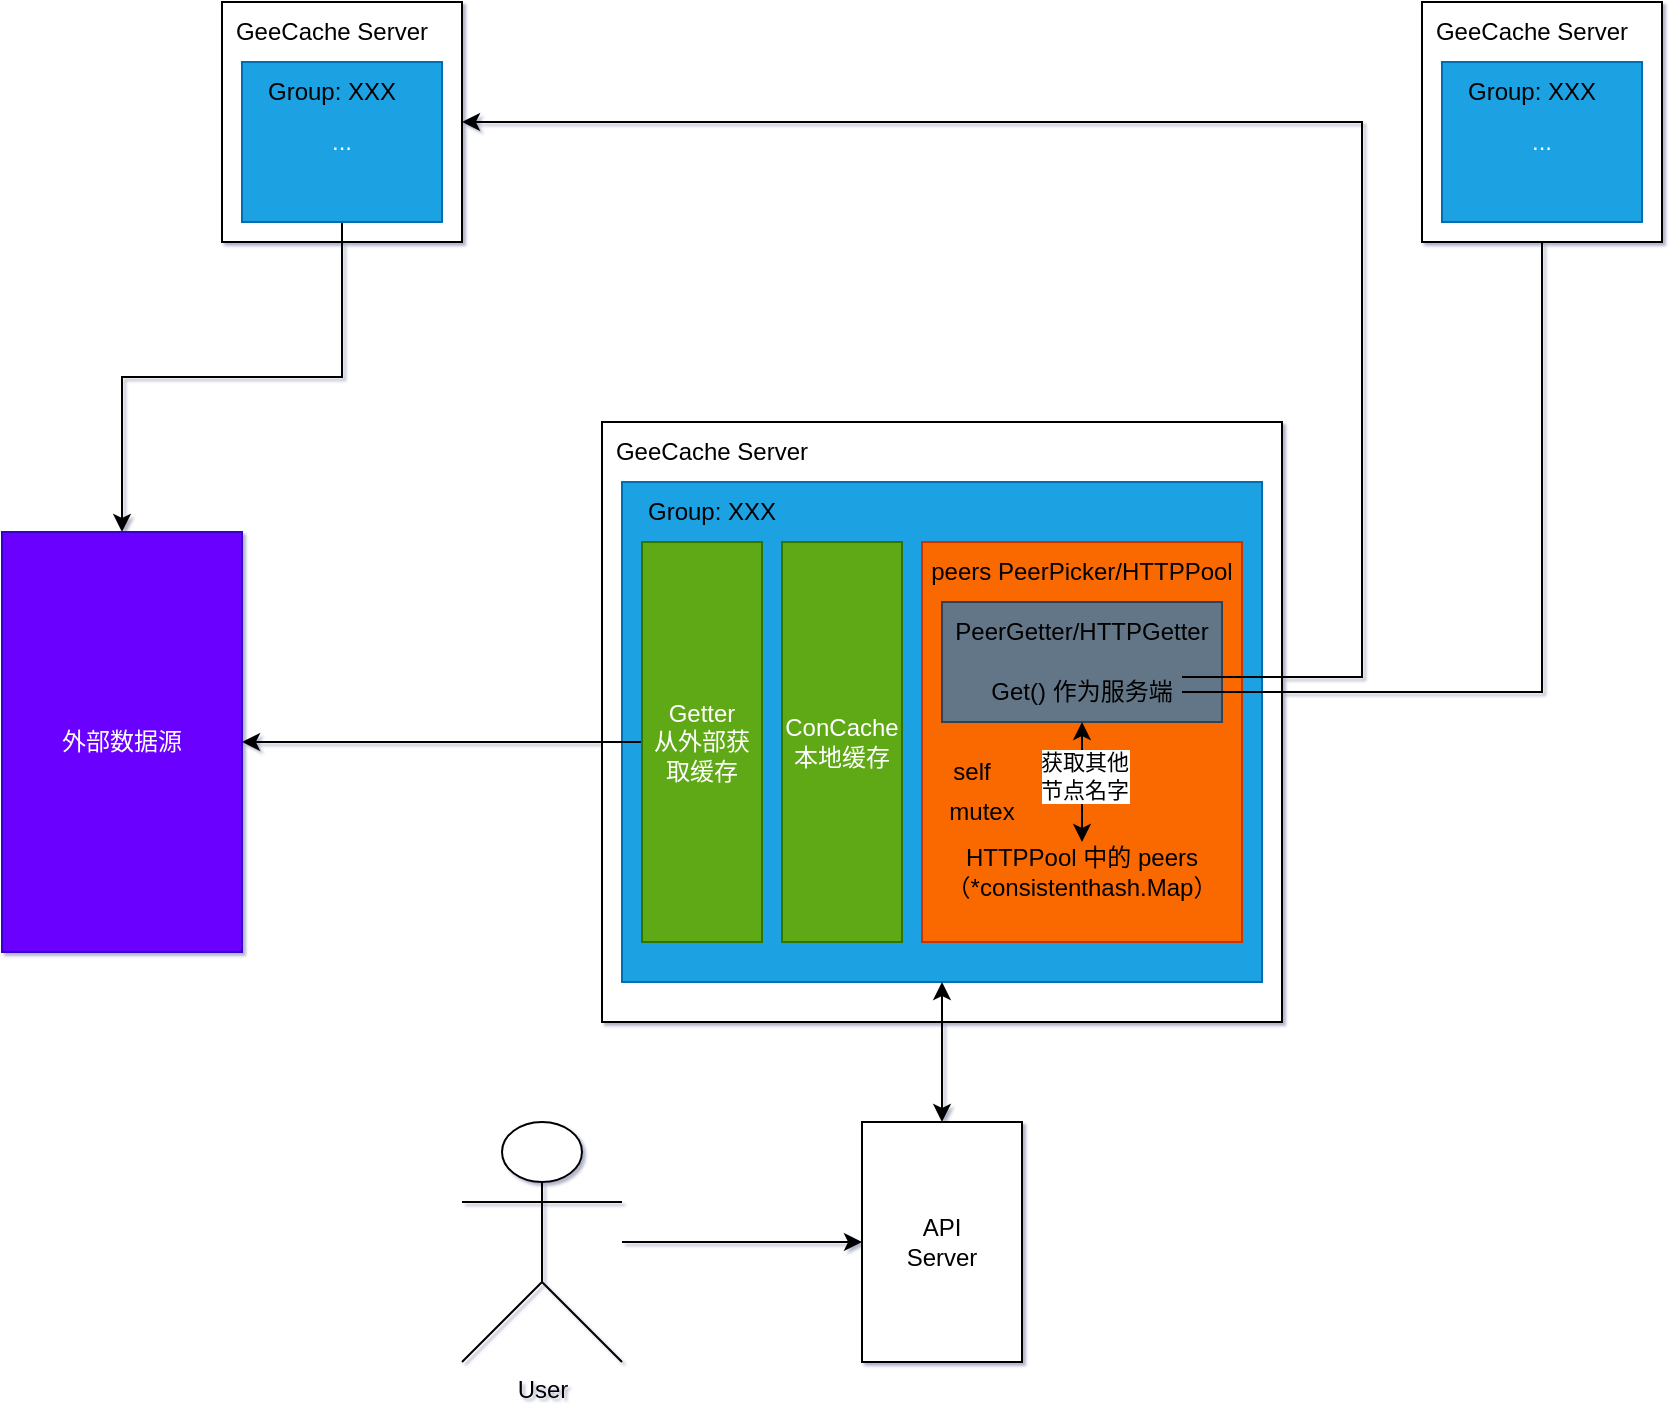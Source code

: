 <mxfile version="27.0.9">
  <diagram name="第 1 页" id="k2AODdPmaVqz3Hc0A4KW">
    <mxGraphModel dx="1525" dy="1773" grid="1" gridSize="10" guides="1" tooltips="1" connect="1" arrows="0" fold="1" page="1" pageScale="1" pageWidth="827" pageHeight="1169" math="0" shadow="1">
      <root>
        <mxCell id="0" />
        <mxCell id="1" parent="0" />
        <mxCell id="bJoxspyUtb3AI1gVyMw0-1" value="API&lt;br&gt;Server" style="rounded=0;whiteSpace=wrap;html=1;" parent="1" vertex="1">
          <mxGeometry x="320" y="240" width="80" height="120" as="geometry" />
        </mxCell>
        <mxCell id="bJoxspyUtb3AI1gVyMw0-5" style="edgeStyle=orthogonalEdgeStyle;rounded=0;orthogonalLoop=1;jettySize=auto;html=1;entryX=0;entryY=0.5;entryDx=0;entryDy=0;" parent="1" source="bJoxspyUtb3AI1gVyMw0-2" target="bJoxspyUtb3AI1gVyMw0-1" edge="1">
          <mxGeometry relative="1" as="geometry" />
        </mxCell>
        <mxCell id="bJoxspyUtb3AI1gVyMw0-2" value="User" style="shape=umlActor;verticalLabelPosition=bottom;verticalAlign=top;html=1;outlineConnect=0;" parent="1" vertex="1">
          <mxGeometry x="120" y="240" width="80" height="120" as="geometry" />
        </mxCell>
        <mxCell id="bJoxspyUtb3AI1gVyMw0-6" value="" style="rounded=0;whiteSpace=wrap;html=1;" parent="1" vertex="1">
          <mxGeometry x="190" y="-110" width="340" height="300" as="geometry" />
        </mxCell>
        <mxCell id="bJoxspyUtb3AI1gVyMw0-7" value="" style="rounded=0;whiteSpace=wrap;html=1;" parent="1" vertex="1">
          <mxGeometry y="-320" width="120" height="120" as="geometry" />
        </mxCell>
        <mxCell id="bJoxspyUtb3AI1gVyMw0-9" value="GeeCache Server" style="text;html=1;align=center;verticalAlign=middle;whiteSpace=wrap;rounded=0;" parent="1" vertex="1">
          <mxGeometry x="190" y="-110" width="110" height="30" as="geometry" />
        </mxCell>
        <mxCell id="bJoxspyUtb3AI1gVyMw0-10" value="" style="rounded=0;whiteSpace=wrap;html=1;fillColor=#1ba1e2;fontColor=#ffffff;strokeColor=#006EAF;" parent="1" vertex="1">
          <mxGeometry x="200" y="-80" width="320" height="250" as="geometry" />
        </mxCell>
        <mxCell id="bJoxspyUtb3AI1gVyMw0-11" value="Group: XXX" style="text;html=1;align=center;verticalAlign=middle;whiteSpace=wrap;rounded=0;" parent="1" vertex="1">
          <mxGeometry x="200" y="-80" width="90" height="30" as="geometry" />
        </mxCell>
        <mxCell id="HsbF0Hmor9r0_oABhiC1-2" style="edgeStyle=orthogonalEdgeStyle;rounded=0;orthogonalLoop=1;jettySize=auto;html=1;exitX=0;exitY=0.5;exitDx=0;exitDy=0;entryX=1;entryY=0.5;entryDx=0;entryDy=0;" edge="1" parent="1" source="bJoxspyUtb3AI1gVyMw0-12" target="HsbF0Hmor9r0_oABhiC1-1">
          <mxGeometry relative="1" as="geometry" />
        </mxCell>
        <mxCell id="bJoxspyUtb3AI1gVyMw0-12" value="Getter&lt;br&gt;从外部获取缓存" style="rounded=0;whiteSpace=wrap;html=1;fillColor=#60a917;fontColor=#ffffff;strokeColor=#2D7600;" parent="1" vertex="1">
          <mxGeometry x="210" y="-50" width="60" height="200" as="geometry" />
        </mxCell>
        <mxCell id="bJoxspyUtb3AI1gVyMw0-13" value="ConCache&lt;br&gt;本地缓存" style="rounded=0;whiteSpace=wrap;html=1;fillColor=#60a917;fontColor=#ffffff;strokeColor=#2D7600;" parent="1" vertex="1">
          <mxGeometry x="280" y="-50" width="60" height="200" as="geometry" />
        </mxCell>
        <mxCell id="bJoxspyUtb3AI1gVyMw0-14" value="" style="rounded=0;whiteSpace=wrap;html=1;fillColor=#fa6800;fontColor=#000000;strokeColor=#C73500;" parent="1" vertex="1">
          <mxGeometry x="350" y="-50" width="160" height="200" as="geometry" />
        </mxCell>
        <mxCell id="bJoxspyUtb3AI1gVyMw0-15" value="peers PeerPicker/HTTPPool" style="text;html=1;align=center;verticalAlign=middle;whiteSpace=wrap;rounded=0;" parent="1" vertex="1">
          <mxGeometry x="350" y="-50" width="160" height="30" as="geometry" />
        </mxCell>
        <mxCell id="bJoxspyUtb3AI1gVyMw0-16" value="" style="rounded=0;whiteSpace=wrap;html=1;fillColor=#647687;fontColor=#ffffff;strokeColor=#314354;" parent="1" vertex="1">
          <mxGeometry x="360" y="-20" width="140" height="60" as="geometry" />
        </mxCell>
        <mxCell id="bJoxspyUtb3AI1gVyMw0-17" value="PeerGetter/HTTPGetter" style="text;html=1;align=center;verticalAlign=middle;whiteSpace=wrap;rounded=0;" parent="1" vertex="1">
          <mxGeometry x="360" y="-20" width="140" height="30" as="geometry" />
        </mxCell>
        <mxCell id="HsbF0Hmor9r0_oABhiC1-4" style="edgeStyle=orthogonalEdgeStyle;rounded=0;orthogonalLoop=1;jettySize=auto;html=1;exitX=1;exitY=0.5;exitDx=0;exitDy=0;entryX=0.5;entryY=1;entryDx=0;entryDy=0;" edge="1" parent="1" source="bJoxspyUtb3AI1gVyMw0-18" target="bJoxspyUtb3AI1gVyMw0-29">
          <mxGeometry relative="1" as="geometry" />
        </mxCell>
        <mxCell id="HsbF0Hmor9r0_oABhiC1-5" style="edgeStyle=orthogonalEdgeStyle;rounded=0;orthogonalLoop=1;jettySize=auto;html=1;exitX=1;exitY=0.25;exitDx=0;exitDy=0;entryX=1;entryY=0.5;entryDx=0;entryDy=0;" edge="1" parent="1" source="bJoxspyUtb3AI1gVyMw0-18" target="bJoxspyUtb3AI1gVyMw0-7">
          <mxGeometry relative="1" as="geometry">
            <Array as="points">
              <mxPoint x="570" y="18" />
              <mxPoint x="570" y="-260" />
            </Array>
          </mxGeometry>
        </mxCell>
        <mxCell id="HsbF0Hmor9r0_oABhiC1-10" style="edgeStyle=orthogonalEdgeStyle;rounded=0;orthogonalLoop=1;jettySize=auto;html=1;exitX=0.5;exitY=1;exitDx=0;exitDy=0;entryX=0.5;entryY=0;entryDx=0;entryDy=0;startArrow=classic;startFill=1;" edge="1" parent="1" source="bJoxspyUtb3AI1gVyMw0-18" target="bJoxspyUtb3AI1gVyMw0-22">
          <mxGeometry relative="1" as="geometry" />
        </mxCell>
        <mxCell id="HsbF0Hmor9r0_oABhiC1-11" value="获取其他&lt;div&gt;节点名字&lt;/div&gt;" style="edgeLabel;html=1;align=center;verticalAlign=middle;resizable=0;points=[];" vertex="1" connectable="0" parent="HsbF0Hmor9r0_oABhiC1-10">
          <mxGeometry x="-0.1" y="1" relative="1" as="geometry">
            <mxPoint as="offset" />
          </mxGeometry>
        </mxCell>
        <mxCell id="bJoxspyUtb3AI1gVyMw0-18" value="Get() 作为服务端" style="text;html=1;align=center;verticalAlign=middle;whiteSpace=wrap;rounded=0;" parent="1" vertex="1">
          <mxGeometry x="380" y="10" width="100" height="30" as="geometry" />
        </mxCell>
        <mxCell id="bJoxspyUtb3AI1gVyMw0-20" value="self" style="text;html=1;align=center;verticalAlign=middle;whiteSpace=wrap;rounded=0;" parent="1" vertex="1">
          <mxGeometry x="360" y="50" width="30" height="30" as="geometry" />
        </mxCell>
        <mxCell id="bJoxspyUtb3AI1gVyMw0-21" value="mutex" style="text;html=1;align=center;verticalAlign=middle;whiteSpace=wrap;rounded=0;" parent="1" vertex="1">
          <mxGeometry x="350" y="70" width="60" height="30" as="geometry" />
        </mxCell>
        <mxCell id="bJoxspyUtb3AI1gVyMw0-22" value="HTTPPool 中的 peers（*consistenthash.Map）" style="text;html=1;align=center;verticalAlign=middle;whiteSpace=wrap;rounded=0;" parent="1" vertex="1">
          <mxGeometry x="360" y="100" width="140" height="30" as="geometry" />
        </mxCell>
        <mxCell id="bJoxspyUtb3AI1gVyMw0-24" value="GeeCache Server" style="text;html=1;align=center;verticalAlign=middle;whiteSpace=wrap;rounded=0;" parent="1" vertex="1">
          <mxGeometry y="-320" width="110" height="30" as="geometry" />
        </mxCell>
        <mxCell id="HsbF0Hmor9r0_oABhiC1-3" style="edgeStyle=orthogonalEdgeStyle;rounded=0;orthogonalLoop=1;jettySize=auto;html=1;exitX=0.5;exitY=1;exitDx=0;exitDy=0;entryX=0.5;entryY=0;entryDx=0;entryDy=0;" edge="1" parent="1" source="bJoxspyUtb3AI1gVyMw0-25" target="HsbF0Hmor9r0_oABhiC1-1">
          <mxGeometry relative="1" as="geometry" />
        </mxCell>
        <mxCell id="bJoxspyUtb3AI1gVyMw0-25" value="..." style="rounded=0;whiteSpace=wrap;html=1;fillColor=#1ba1e2;fontColor=#ffffff;strokeColor=#006EAF;" parent="1" vertex="1">
          <mxGeometry x="10" y="-290" width="100" height="80" as="geometry" />
        </mxCell>
        <mxCell id="bJoxspyUtb3AI1gVyMw0-26" value="Group: XXX" style="text;html=1;align=center;verticalAlign=middle;whiteSpace=wrap;rounded=0;" parent="1" vertex="1">
          <mxGeometry x="10" y="-290" width="90" height="30" as="geometry" />
        </mxCell>
        <mxCell id="bJoxspyUtb3AI1gVyMw0-27" value="" style="rounded=0;whiteSpace=wrap;html=1;" parent="1" vertex="1">
          <mxGeometry x="600" y="-320" width="120" height="120" as="geometry" />
        </mxCell>
        <mxCell id="bJoxspyUtb3AI1gVyMw0-28" value="GeeCache Server" style="text;html=1;align=center;verticalAlign=middle;whiteSpace=wrap;rounded=0;" parent="1" vertex="1">
          <mxGeometry x="600" y="-320" width="110" height="30" as="geometry" />
        </mxCell>
        <mxCell id="bJoxspyUtb3AI1gVyMw0-29" value="..." style="rounded=0;whiteSpace=wrap;html=1;fillColor=#1ba1e2;fontColor=#ffffff;strokeColor=#006EAF;" parent="1" vertex="1">
          <mxGeometry x="610" y="-290" width="100" height="80" as="geometry" />
        </mxCell>
        <mxCell id="bJoxspyUtb3AI1gVyMw0-30" value="Group: XXX" style="text;html=1;align=center;verticalAlign=middle;whiteSpace=wrap;rounded=0;" parent="1" vertex="1">
          <mxGeometry x="610" y="-290" width="90" height="30" as="geometry" />
        </mxCell>
        <mxCell id="bJoxspyUtb3AI1gVyMw0-32" value="" style="endArrow=classic;startArrow=classic;html=1;rounded=0;exitX=0.5;exitY=0;exitDx=0;exitDy=0;entryX=0.5;entryY=1;entryDx=0;entryDy=0;" parent="1" source="bJoxspyUtb3AI1gVyMw0-1" target="bJoxspyUtb3AI1gVyMw0-10" edge="1">
          <mxGeometry width="50" height="50" relative="1" as="geometry">
            <mxPoint x="360" y="230" as="sourcePoint" />
            <mxPoint x="410" y="180" as="targetPoint" />
          </mxGeometry>
        </mxCell>
        <mxCell id="HsbF0Hmor9r0_oABhiC1-1" value="外部数据源" style="rounded=0;whiteSpace=wrap;html=1;fillColor=#6a00ff;fontColor=#ffffff;strokeColor=#3700CC;" vertex="1" parent="1">
          <mxGeometry x="-110" y="-55" width="120" height="210" as="geometry" />
        </mxCell>
      </root>
    </mxGraphModel>
  </diagram>
</mxfile>
